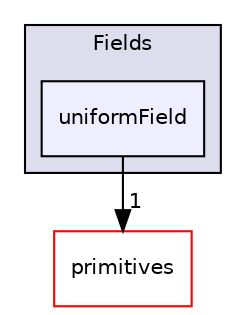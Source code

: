 digraph "src/OpenFOAM/fields/Fields/uniformField" {
  bgcolor=transparent;
  compound=true
  node [ fontsize="10", fontname="Helvetica"];
  edge [ labelfontsize="10", labelfontname="Helvetica"];
  subgraph clusterdir_7d364942a13d3ce50f6681364b448a98 {
    graph [ bgcolor="#ddddee", pencolor="black", label="Fields" fontname="Helvetica", fontsize="10", URL="dir_7d364942a13d3ce50f6681364b448a98.html"]
  dir_e7f1bedf3b7c5ef61bcde0375907fe8d [shape=box, label="uniformField", style="filled", fillcolor="#eeeeff", pencolor="black", URL="dir_e7f1bedf3b7c5ef61bcde0375907fe8d.html"];
  }
  dir_3e50f45338116b169052b428016851aa [shape=box label="primitives" color="red" URL="dir_3e50f45338116b169052b428016851aa.html"];
  dir_e7f1bedf3b7c5ef61bcde0375907fe8d->dir_3e50f45338116b169052b428016851aa [headlabel="1", labeldistance=1.5 headhref="dir_002055_002326.html"];
}
